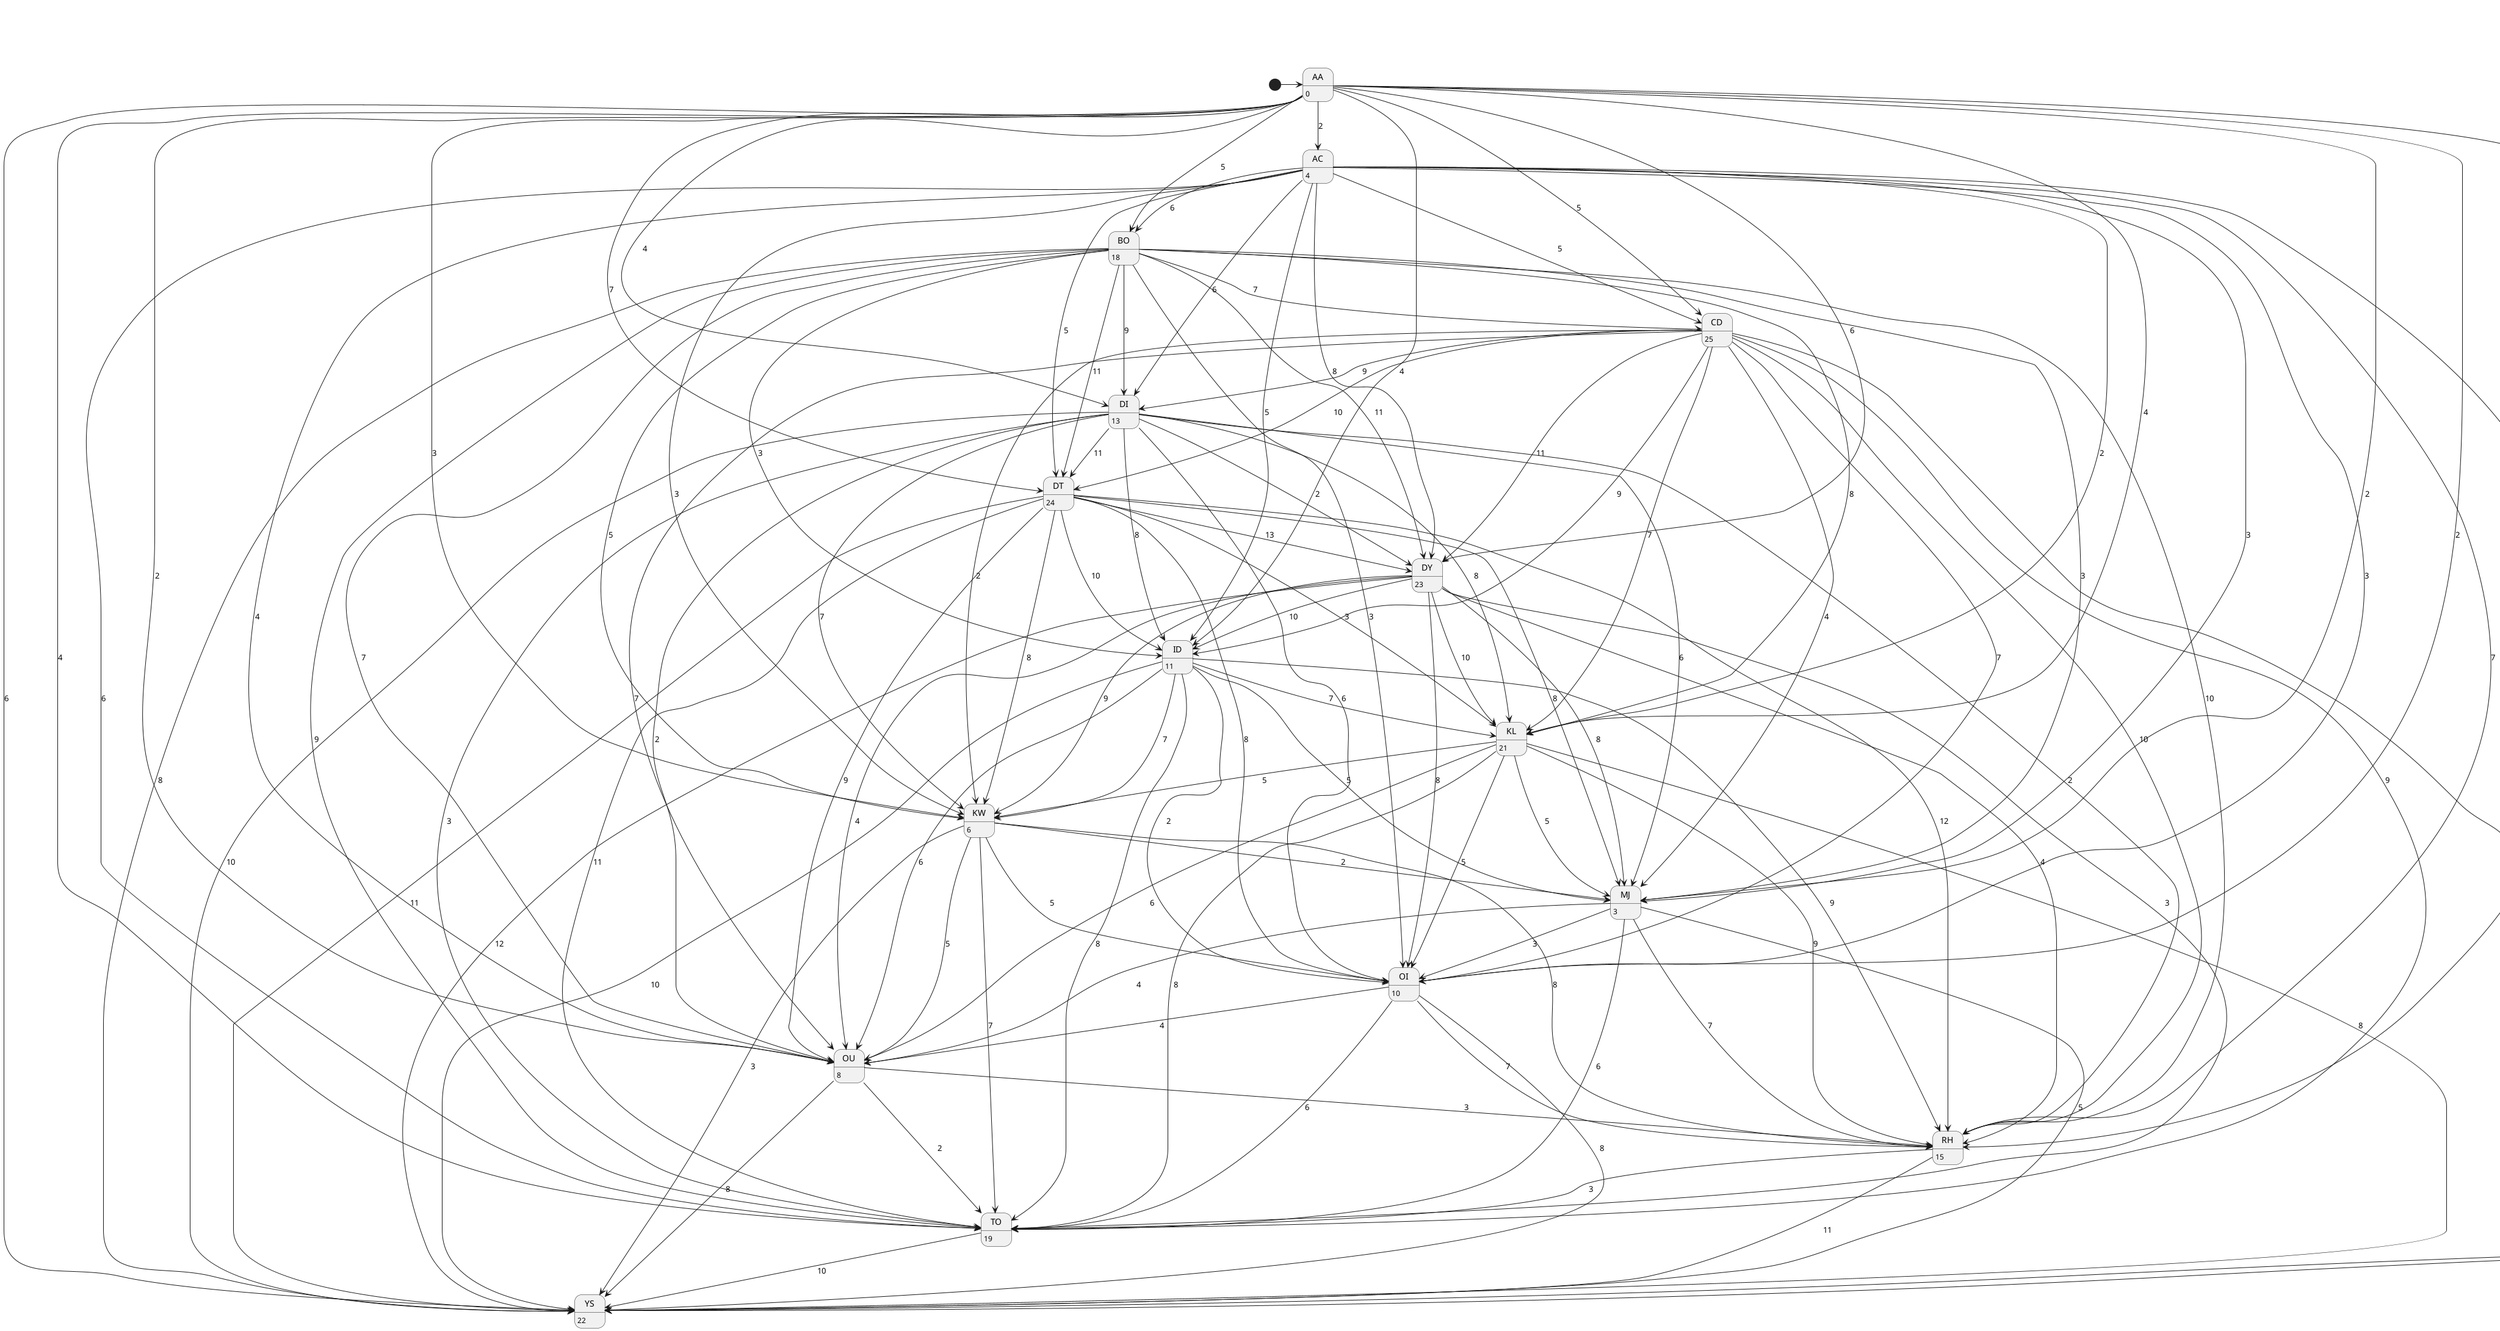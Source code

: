 @startuml
[*] -> AA
AA : 0
AC : 4
BO : 18
CD : 25
DI : 13
DT : 24
DY : 23
ID : 11
KL : 21
KW : 6
MJ : 3
OI : 10
OU : 8
RH : 15
TO : 19
YS : 22
AA --> AC : 2
AA --> BO : 5
AA --> CD : 5
AA --> DI : 4
AA --> DT : 7
AA --> DY : 6
AA --> ID : 4
AA --> KL : 4
AA --> KW : 3
AA --> MJ : 2
AA --> OI : 2
AA --> OU : 2
AA --> RH : 5
AA --> TO : 4
AA --> YS : 6
AC --> BO : 6
AC --> CD : 5
AC --> DI : 6
AC --> DT : 5
AC --> DY : 8
AC --> ID : 5
AC --> KL : 2
AC --> KW : 3
AC --> MJ : 3
AC --> OI : 3
AC --> OU : 4
AC --> RH : 7
AC --> TO : 6
AC --> YS : 6
BO --> CD : 7
BO --> DI : 9
BO --> DT : 11
BO --> DY : 11
BO --> ID : 3
BO --> KL : 8
BO --> KW : 5
BO --> MJ : 3
BO --> OI : 3
BO --> OU : 7
BO --> RH : 10
BO --> TO : 9
BO --> YS : 8
CD --> DI : 9
CD --> DT : 10
CD --> DY : 11
CD --> ID : 9
CD --> KL : 7
CD --> KW : 2
CD --> MJ : 4
CD --> OI : 7
CD --> OU : 7
CD --> RH : 10
CD --> TO : 9
CD --> YS : 3
DI --> DT : 11
DI --> DY : 2
DI --> ID : 8
DI --> KL : 8
DI --> KW : 7
DI --> MJ : 6
DI --> OI : 6
DI --> OU : 2
DI --> RH : 2
DI --> TO : 3
DI --> YS : 10
DT --> DY : 13
DT --> ID : 10
DT --> KL : 3
DT --> KW : 8
DT --> MJ : 8
DT --> OI : 8
DT --> OU : 9
DT --> RH : 12
DT --> TO : 11
DT --> YS : 11
DY --> ID : 10
DY --> KL : 10
DY --> KW : 9
DY --> MJ : 8
DY --> OI : 8
DY --> OU : 4
DY --> RH : 4
DY --> TO : 3
DY --> YS : 12
ID --> KL : 7
ID --> KW : 7
ID --> MJ : 5
ID --> OI : 2
ID --> OU : 6
ID --> RH : 9
ID --> TO : 8
ID --> YS : 10
KL --> KW : 5
KL --> MJ : 5
KL --> OI : 5
KL --> OU : 6
KL --> RH : 9
KL --> TO : 8
KL --> YS : 8
KW --> MJ : 2
KW --> OI : 5
KW --> OU : 5
KW --> RH : 8
KW --> TO : 7
KW --> YS : 3
MJ --> OI : 3
MJ --> OU : 4
MJ --> RH : 7
MJ --> TO : 6
MJ --> YS : 5
OI --> OU : 4
OI --> RH : 7
OI --> TO : 6
OI --> YS : 8
OU --> RH : 3
OU --> TO : 2
OU --> YS : 8
RH --> TO : 3
RH --> YS : 11
TO --> YS : 10
@enduml